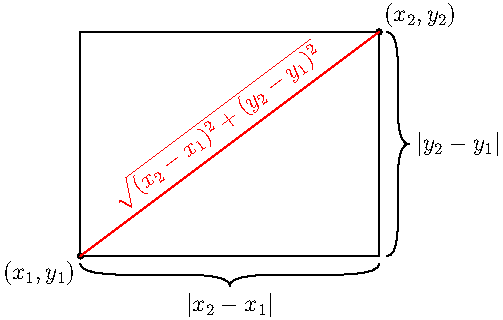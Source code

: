 size(0,160);
usepackage("amsmath");

real x1 = 0;
real y1 = 0;
real h = 4;
real k = 3;

real x2 = x1 + h;
real y2 = y1 + k;

pair P1 = (x1, y1);
pair P2 = (x2, y2);
pair P21 = (x2, y1);
pair P12 = (x1, y2);

draw(P1 -- P21 -- P2 -- P12 -- cycle);
dot(P1, L=Label("$(x_1,y_1)$", align = SW));
dot(P2, L=Label("$(x_2,y_2)$", align = NE));

draw(P1 -- P2, red, 
     L = rotate(degrees(atan2(k,h)))*
     Label("$\sqrt{(x_2-x_1)^2 + (y_2 - y_1)^2}$"),
           align = Relative(W));

path DownBrace(real width = .3){
    return (0,0){down} .. tension .8 .. (.5, -width){down} &
           (.5, -width){up} .. tension .8 .. (1,0){up};
}

draw(shift((0,-.1))*shift(P1)*xscale(h)*DownBrace(), 
     L = Label("$\left\lvert x_2 - x_1\right\rvert$", position = MidPoint), align = S);

draw(shift((.1,0))*shift(P21)*rotate(90)*xscale(k)*DownBrace(), 
     L = Label("$\left\lvert y_2 - y_1\right\rvert$", position = MidPoint), align = E);

